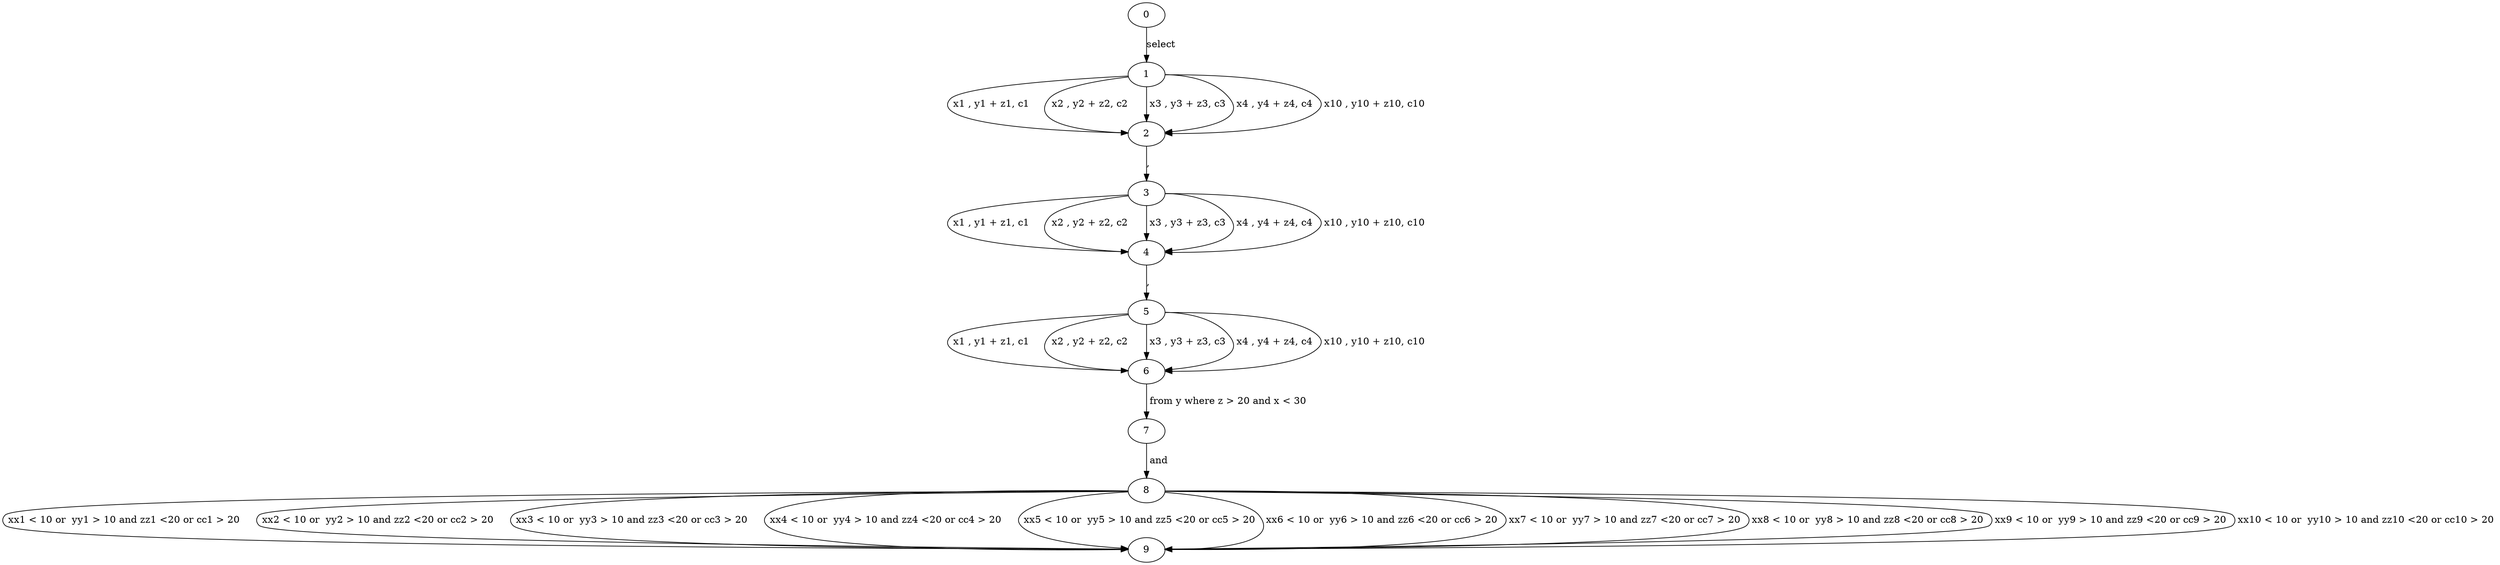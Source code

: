 digraph G {
0 ;
1 ;
2 ;
3 ;
4 ;
5 ;
6 ;
7 ;
8 ;
9 ;
0 -> 1 [ label="select "];
1 -> 2 [ label=" x1 , y1 + z1, c1 "];
1 -> 2 [ label=" x2 , y2 + z2, c2 "];
1 -> 2 [ label=" x3 , y3 + z3, c3 "];
1 -> 2 [ label=" x4 , y4 + z4, c4 "];
1 -> 2 [ label=" x10 , y10 + z10, c10 "];
2 -> 3 [ label=","];
3 -> 4 [ label=" x1 , y1 + z1, c1 "];
3 -> 4 [ label=" x2 , y2 + z2, c2 "];
3 -> 4 [ label=" x3 , y3 + z3, c3 "];
3 -> 4 [ label=" x4 , y4 + z4, c4 "];
3 -> 4 [ label=" x10 , y10 + z10, c10 "];
4 -> 5 [ label=","];
5 -> 6 [ label=" x1 , y1 + z1, c1 "];
5 -> 6 [ label=" x2 , y2 + z2, c2 "];
5 -> 6 [ label=" x3 , y3 + z3, c3 "];
5 -> 6 [ label=" x4 , y4 + z4, c4 "];
5 -> 6 [ label=" x10 , y10 + z10, c10 "];
6 -> 7 [ label=" from y where z > 20 and x < 30"];
7 -> 8 [ label=" and "];
8 -> 9 [ label=" xx1 < 10 or  yy1 > 10 and zz1 <20 or cc1 > 20 "];
8 -> 9 [ label=" xx2 < 10 or  yy2 > 10 and zz2 <20 or cc2 > 20 "];
8 -> 9 [ label=" xx3 < 10 or  yy3 > 10 and zz3 <20 or cc3 > 20 "];
8 -> 9 [ label=" xx4 < 10 or  yy4 > 10 and zz4 <20 or cc4 > 20 "];
8 -> 9 [ label=" xx5 < 10 or  yy5 > 10 and zz5 <20 or cc5 > 20 "];
8 -> 9 [ label=" xx6 < 10 or  yy6 > 10 and zz6 <20 or cc6 > 20 "];
8 -> 9 [ label=" xx7 < 10 or  yy7 > 10 and zz7 <20 or cc7 > 20 "];
8 -> 9 [ label=" xx8 < 10 or  yy8 > 10 and zz8 <20 or cc8 > 20 "];
8 -> 9 [ label=" xx9 < 10 or  yy9 > 10 and zz9 <20 or cc9 > 20 "];
8 -> 9 [ label=" xx10 < 10 or  yy10 > 10 and zz10 <20 or cc10 > 20 "];
}
